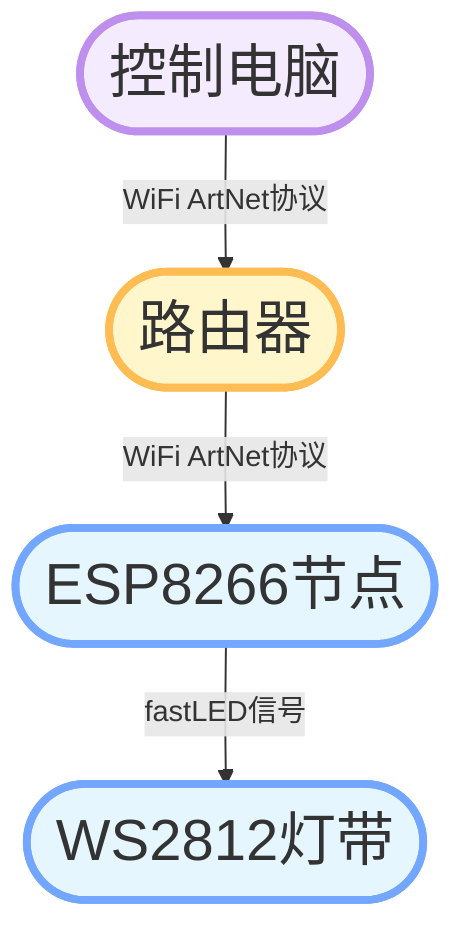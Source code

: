%%{init: {
    "theme": "default",
    "themeVariables": {
        "secondaryTextColor": "white",
        "fontSize": "15px"
    }
}}%%
flowchart TD
    classDef startend fill:#F5EBFF,stroke:#BE8FED,stroke-width:4px,font-size:30px;
    classDef process fill:#E5F6FF,stroke:#73A6FF,stroke-width:4px,font-size:30px;
    classDef decision fill:#FFF6CC,stroke:#FFBC52,stroke-width:4px,font-size:30px;

    PC([控制电脑]):::startend --WiFi ArtNet协议 --> Router([路由器]):::decision
    Router -- WiFi ArtNet协议 --> ESP([ESP8266节点]):::process
    ESP -- fastLED信号 --> LED([WS2812灯带]):::process